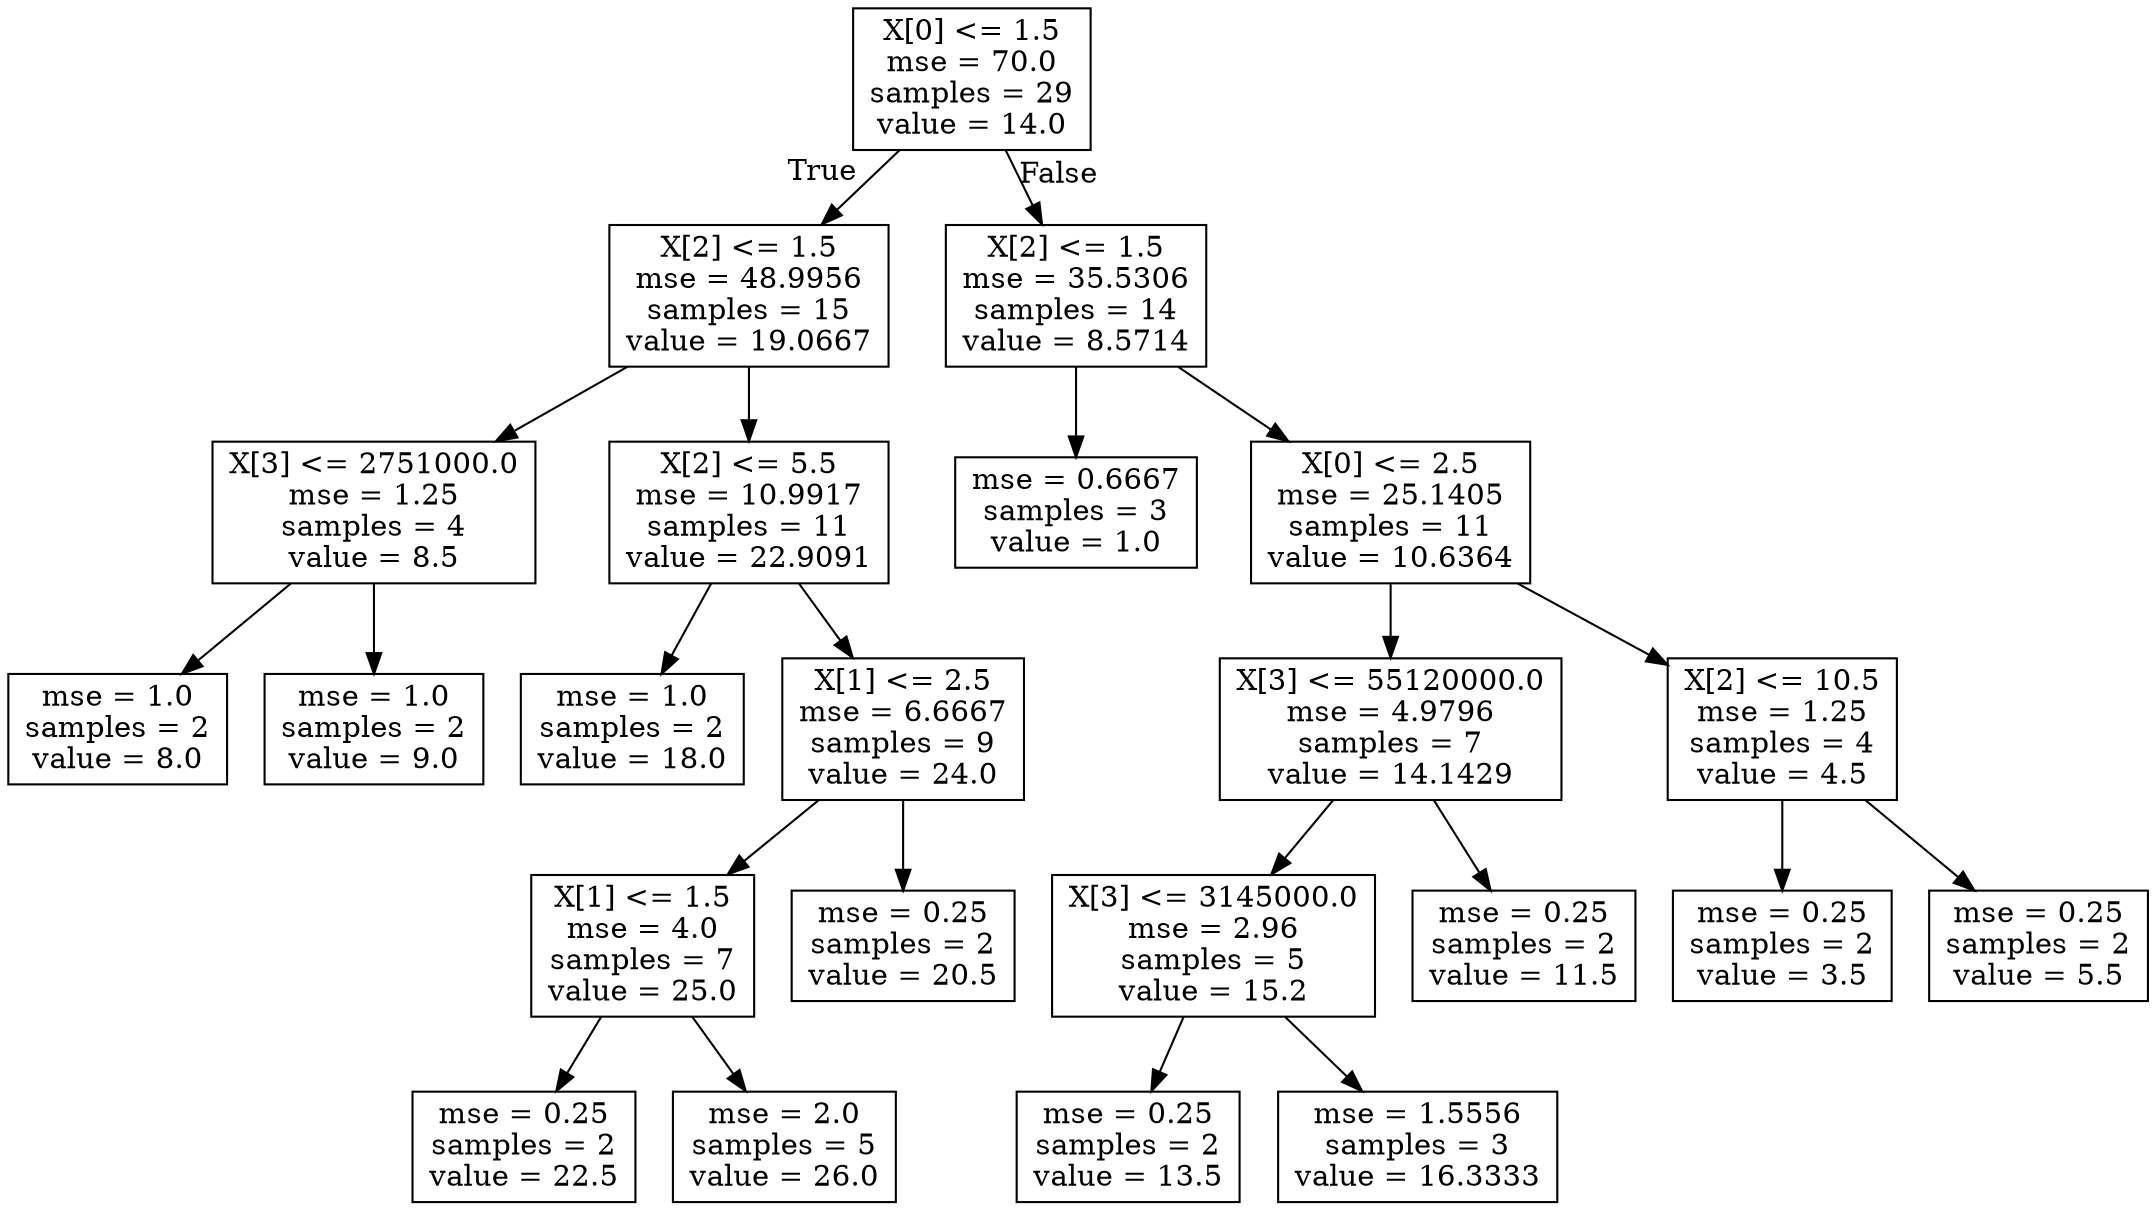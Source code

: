 digraph Tree {
node [shape=box] ;
0 [label="X[0] <= 1.5\nmse = 70.0\nsamples = 29\nvalue = 14.0"] ;
1 [label="X[2] <= 1.5\nmse = 48.9956\nsamples = 15\nvalue = 19.0667"] ;
0 -> 1 [labeldistance=2.5, labelangle=45, headlabel="True"] ;
2 [label="X[3] <= 2751000.0\nmse = 1.25\nsamples = 4\nvalue = 8.5"] ;
1 -> 2 ;
3 [label="mse = 1.0\nsamples = 2\nvalue = 8.0"] ;
2 -> 3 ;
4 [label="mse = 1.0\nsamples = 2\nvalue = 9.0"] ;
2 -> 4 ;
5 [label="X[2] <= 5.5\nmse = 10.9917\nsamples = 11\nvalue = 22.9091"] ;
1 -> 5 ;
6 [label="mse = 1.0\nsamples = 2\nvalue = 18.0"] ;
5 -> 6 ;
7 [label="X[1] <= 2.5\nmse = 6.6667\nsamples = 9\nvalue = 24.0"] ;
5 -> 7 ;
8 [label="X[1] <= 1.5\nmse = 4.0\nsamples = 7\nvalue = 25.0"] ;
7 -> 8 ;
9 [label="mse = 0.25\nsamples = 2\nvalue = 22.5"] ;
8 -> 9 ;
10 [label="mse = 2.0\nsamples = 5\nvalue = 26.0"] ;
8 -> 10 ;
11 [label="mse = 0.25\nsamples = 2\nvalue = 20.5"] ;
7 -> 11 ;
12 [label="X[2] <= 1.5\nmse = 35.5306\nsamples = 14\nvalue = 8.5714"] ;
0 -> 12 [labeldistance=2.5, labelangle=-45, headlabel="False"] ;
13 [label="mse = 0.6667\nsamples = 3\nvalue = 1.0"] ;
12 -> 13 ;
14 [label="X[0] <= 2.5\nmse = 25.1405\nsamples = 11\nvalue = 10.6364"] ;
12 -> 14 ;
15 [label="X[3] <= 55120000.0\nmse = 4.9796\nsamples = 7\nvalue = 14.1429"] ;
14 -> 15 ;
16 [label="X[3] <= 3145000.0\nmse = 2.96\nsamples = 5\nvalue = 15.2"] ;
15 -> 16 ;
17 [label="mse = 0.25\nsamples = 2\nvalue = 13.5"] ;
16 -> 17 ;
18 [label="mse = 1.5556\nsamples = 3\nvalue = 16.3333"] ;
16 -> 18 ;
19 [label="mse = 0.25\nsamples = 2\nvalue = 11.5"] ;
15 -> 19 ;
20 [label="X[2] <= 10.5\nmse = 1.25\nsamples = 4\nvalue = 4.5"] ;
14 -> 20 ;
21 [label="mse = 0.25\nsamples = 2\nvalue = 3.5"] ;
20 -> 21 ;
22 [label="mse = 0.25\nsamples = 2\nvalue = 5.5"] ;
20 -> 22 ;
}